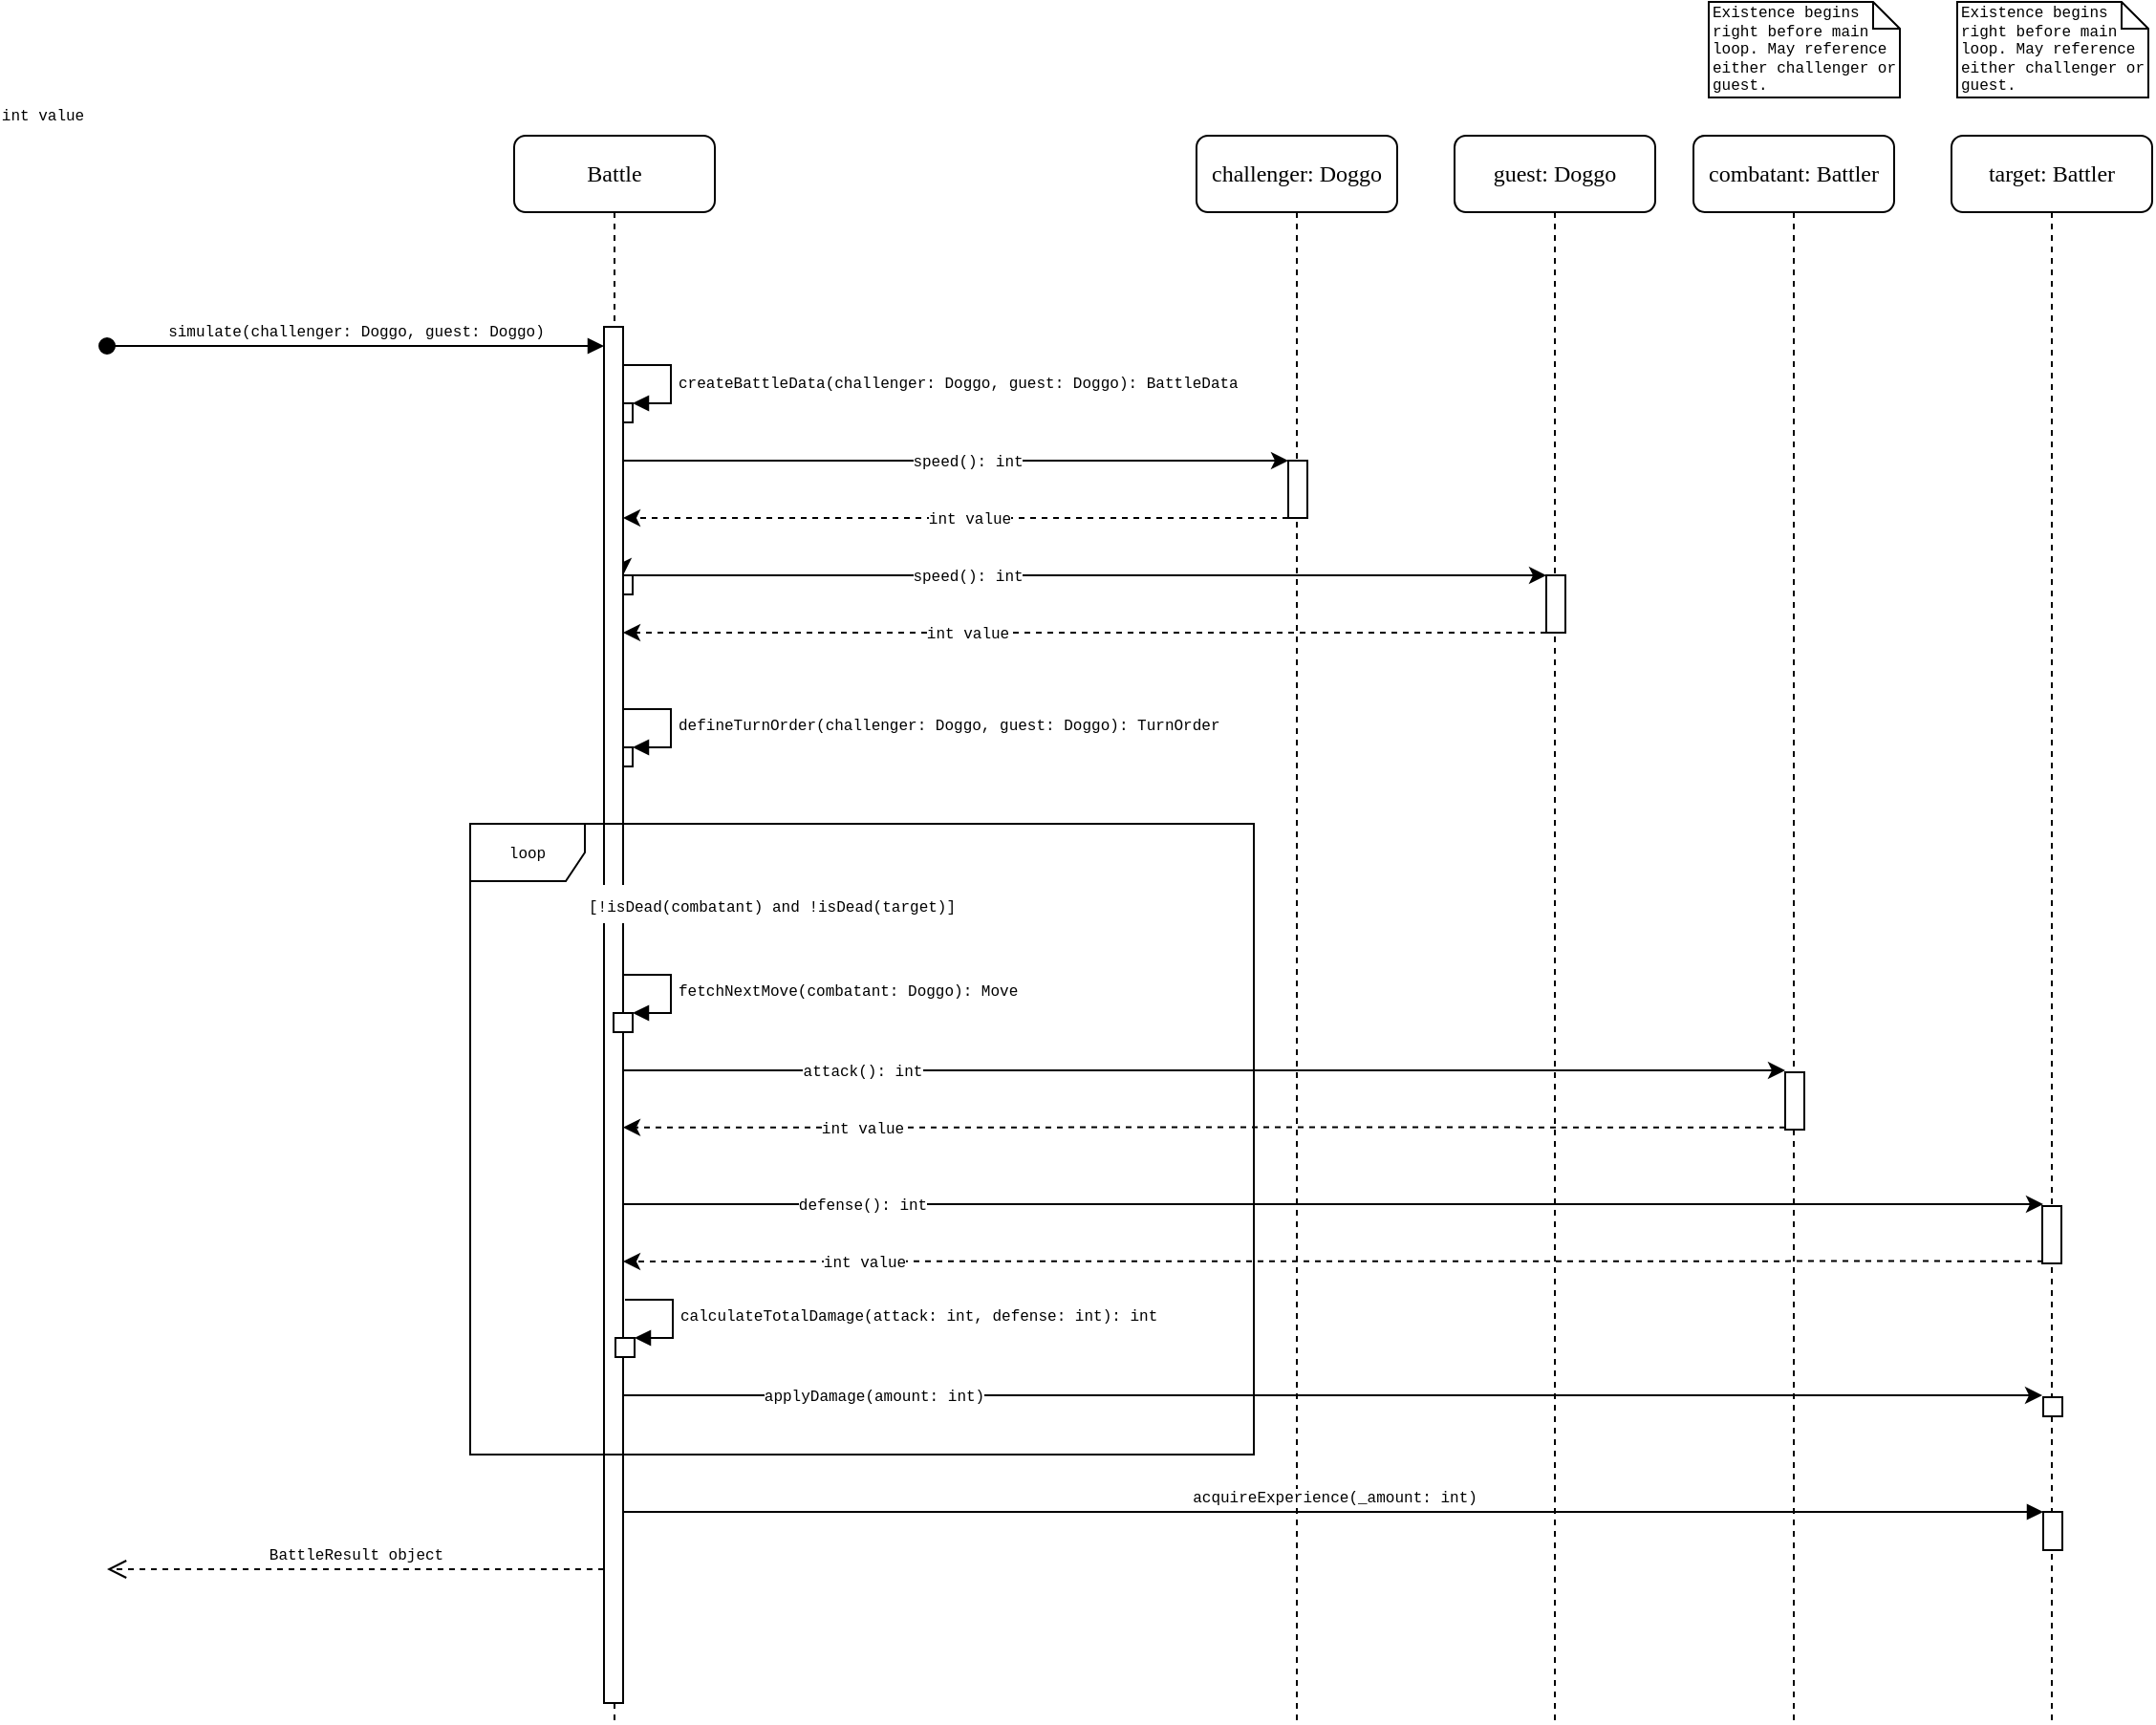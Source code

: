 <mxfile version="12.2.7" pages="1"><diagram name="Page-1" id="13e1069c-82ec-6db2-03f1-153e76fe0fe0"><mxGraphModel dx="1775" dy="446" grid="1" gridSize="10" guides="1" tooltips="1" connect="1" arrows="1" fold="1" page="1" pageScale="1" pageWidth="1100" pageHeight="850" background="#ffffff" math="0" shadow="0"><root><mxCell id="0"/><mxCell id="1" parent="0"/><mxCell id="7baba1c4bc27f4b0-8" value="Battle" style="shape=umlLifeline;perimeter=lifelinePerimeter;whiteSpace=wrap;html=1;container=1;collapsible=0;recursiveResize=0;outlineConnect=0;rounded=1;shadow=0;comic=0;labelBackgroundColor=none;strokeWidth=1;fontFamily=Verdana;fontSize=12;align=center;" parent="1" vertex="1"><mxGeometry x="253" y="90" width="105" height="830" as="geometry"/></mxCell><mxCell id="eYXDkgpgfmCp8LIvdUeb-2" value="&lt;font style=&quot;font-size: 8px&quot; face=&quot;Courier New&quot;&gt;createBattleData(challenger: Doggo, guest: Doggo): BattleData&lt;br&gt;&lt;/font&gt;" style="edgeStyle=orthogonalEdgeStyle;html=1;align=left;spacingLeft=2;endArrow=block;rounded=0;entryX=1;entryY=0;" edge="1" target="eYXDkgpgfmCp8LIvdUeb-1" parent="7baba1c4bc27f4b0-8"><mxGeometry relative="1" as="geometry"><mxPoint x="57" y="120" as="sourcePoint"/><Array as="points"><mxPoint x="82" y="120"/></Array></mxGeometry></mxCell><mxCell id="eYXDkgpgfmCp8LIvdUeb-51" value="" style="edgeStyle=none;rounded=0;orthogonalLoop=1;jettySize=auto;html=1;fontFamily=Courier New;fontSize=8;" edge="1" parent="7baba1c4bc27f4b0-8" source="eYXDkgpgfmCp8LIvdUeb-1" target="eYXDkgpgfmCp8LIvdUeb-50"><mxGeometry relative="1" as="geometry"/></mxCell><mxCell id="eYXDkgpgfmCp8LIvdUeb-1" value="" style="html=1;points=[];perimeter=orthogonalPerimeter;" vertex="1" parent="7baba1c4bc27f4b0-8"><mxGeometry x="52" y="140" width="10" height="10" as="geometry"/></mxCell><mxCell id="eYXDkgpgfmCp8LIvdUeb-50" value="" style="html=1;points=[];perimeter=orthogonalPerimeter;" vertex="1" parent="7baba1c4bc27f4b0-8"><mxGeometry x="52" y="230" width="10" height="10" as="geometry"/></mxCell><mxCell id="eYXDkgpgfmCp8LIvdUeb-26" value="defineTurnOrder(challenger: Doggo, guest: Doggo): TurnOrder" style="edgeStyle=orthogonalEdgeStyle;html=1;align=left;spacingLeft=2;endArrow=block;rounded=0;entryX=1;entryY=0;fontFamily=Courier New;fontSize=8;" edge="1" target="eYXDkgpgfmCp8LIvdUeb-25" parent="7baba1c4bc27f4b0-8"><mxGeometry relative="1" as="geometry"><mxPoint x="57" y="300" as="sourcePoint"/><Array as="points"><mxPoint x="82" y="300"/></Array></mxGeometry></mxCell><mxCell id="eYXDkgpgfmCp8LIvdUeb-25" value="" style="html=1;points=[];perimeter=orthogonalPerimeter;fontFamily=Courier New;fontSize=8;" vertex="1" parent="7baba1c4bc27f4b0-8"><mxGeometry x="52" y="320" width="10" height="10" as="geometry"/></mxCell><mxCell id="7baba1c4bc27f4b0-9" value="" style="html=1;points=[];perimeter=orthogonalPerimeter;rounded=0;shadow=0;comic=0;labelBackgroundColor=none;strokeWidth=1;fontFamily=Verdana;fontSize=12;align=center;" parent="1" vertex="1"><mxGeometry x="300" y="190" width="10" height="720" as="geometry"/></mxCell><mxCell id="eYXDkgpgfmCp8LIvdUeb-19" style="edgeStyle=orthogonalEdgeStyle;rounded=0;orthogonalLoop=1;jettySize=auto;html=1;fontFamily=Courier New;fontSize=8;dashed=1;" edge="1" parent="1" source="eYXDkgpgfmCp8LIvdUeb-10" target="7baba1c4bc27f4b0-9"><mxGeometry relative="1" as="geometry"><mxPoint x="657.5" y="349.966" as="sourcePoint"/><mxPoint x="310" y="349.966" as="targetPoint"/><Array as="points"><mxPoint x="470" y="350"/><mxPoint x="470" y="350"/></Array></mxGeometry></mxCell><mxCell id="eYXDkgpgfmCp8LIvdUeb-20" value="&lt;div&gt;int value&lt;/div&gt;" style="text;html=1;resizable=0;points=[];align=center;verticalAlign=middle;labelBackgroundColor=#ffffff;fontSize=8;fontFamily=Courier New;" vertex="1" connectable="0" parent="eYXDkgpgfmCp8LIvdUeb-19"><mxGeometry x="-0.059" y="1" relative="1" as="geometry"><mxPoint x="-75.5" y="-1" as="offset"/></mxGeometry></mxCell><mxCell id="eYXDkgpgfmCp8LIvdUeb-29" value="loop" style="shape=umlFrame;whiteSpace=wrap;html=1;fontFamily=Courier New;fontSize=8;" vertex="1" parent="1"><mxGeometry x="230" y="450" width="410" height="330" as="geometry"/></mxCell><mxCell id="eYXDkgpgfmCp8LIvdUeb-11" style="edgeStyle=orthogonalEdgeStyle;rounded=0;orthogonalLoop=1;jettySize=auto;html=1;" edge="1" parent="1" source="7baba1c4bc27f4b0-9" target="eYXDkgpgfmCp8LIvdUeb-7"><mxGeometry relative="1" as="geometry"><Array as="points"><mxPoint x="520" y="260"/><mxPoint x="520" y="260"/></Array></mxGeometry></mxCell><mxCell id="eYXDkgpgfmCp8LIvdUeb-14" value="speed(): int" style="text;html=1;resizable=0;points=[];align=center;verticalAlign=middle;labelBackgroundColor=#ffffff;fontFamily=Courier New;fontSize=8;" vertex="1" connectable="0" parent="eYXDkgpgfmCp8LIvdUeb-11"><mxGeometry x="0.21" y="-8" relative="1" as="geometry"><mxPoint x="-31" y="-8" as="offset"/></mxGeometry></mxCell><mxCell id="eYXDkgpgfmCp8LIvdUeb-17" style="edgeStyle=orthogonalEdgeStyle;rounded=0;orthogonalLoop=1;jettySize=auto;html=1;fontFamily=Courier New;fontSize=8;" edge="1" parent="1" source="7baba1c4bc27f4b0-9" target="eYXDkgpgfmCp8LIvdUeb-10"><mxGeometry relative="1" as="geometry"><Array as="points"><mxPoint x="620" y="320"/><mxPoint x="620" y="320"/></Array></mxGeometry></mxCell><mxCell id="eYXDkgpgfmCp8LIvdUeb-18" value="speed(): int" style="text;html=1;resizable=0;points=[];align=center;verticalAlign=middle;labelBackgroundColor=#ffffff;fontSize=8;fontFamily=Courier New;" vertex="1" connectable="0" parent="eYXDkgpgfmCp8LIvdUeb-17"><mxGeometry x="0.286" y="-51" relative="1" as="geometry"><mxPoint x="-131" y="-51" as="offset"/></mxGeometry></mxCell><mxCell id="eYXDkgpgfmCp8LIvdUeb-55" style="edgeStyle=none;rounded=0;orthogonalLoop=1;jettySize=auto;html=1;fontFamily=Courier New;fontSize=8;" edge="1" parent="1"><mxGeometry relative="1" as="geometry"><mxPoint x="310" y="749" as="sourcePoint"/><mxPoint x="1052.5" y="749" as="targetPoint"/><Array as="points"><mxPoint x="930" y="749"/></Array></mxGeometry></mxCell><mxCell id="eYXDkgpgfmCp8LIvdUeb-60" value="applyDamage(amount: int)" style="text;html=1;resizable=0;points=[];align=center;verticalAlign=middle;labelBackgroundColor=#ffffff;fontFamily=Courier New;fontSize=8;" vertex="1" connectable="0" parent="eYXDkgpgfmCp8LIvdUeb-55"><mxGeometry x="-0.648" relative="1" as="geometry"><mxPoint as="offset"/></mxGeometry></mxCell><mxCell id="eMtkbUYUv0j4u2hBp3Lu-20" value="" style="endArrow=classic;html=1;" parent="1" target="7baba1c4bc27f4b0-9" edge="1"><mxGeometry width="50" height="50" relative="1" as="geometry"><mxPoint x="300" y="210.0" as="sourcePoint"/><mxPoint x="555" y="210.0" as="targetPoint"/><Array as="points"/></mxGeometry></mxCell><mxCell id="eMtkbUYUv0j4u2hBp3Lu-30" value="&lt;div&gt;simulate(challenger: Doggo, guest: Doggo)&lt;/div&gt;" style="html=1;verticalAlign=bottom;startArrow=oval;startFill=1;endArrow=block;startSize=8;fontFamily=Courier New;fontSize=8;" parent="1" target="7baba1c4bc27f4b0-9" edge="1"><mxGeometry width="60" relative="1" as="geometry"><mxPoint x="40" y="200" as="sourcePoint"/><mxPoint x="230" y="200" as="targetPoint"/></mxGeometry></mxCell><mxCell id="eYXDkgpgfmCp8LIvdUeb-3" value="challenger: Doggo" style="shape=umlLifeline;perimeter=lifelinePerimeter;whiteSpace=wrap;html=1;container=1;collapsible=0;recursiveResize=0;outlineConnect=0;rounded=1;shadow=0;comic=0;labelBackgroundColor=none;strokeWidth=1;fontFamily=Verdana;fontSize=12;align=center;" vertex="1" parent="1"><mxGeometry x="610" y="90" width="105" height="830" as="geometry"/></mxCell><mxCell id="eYXDkgpgfmCp8LIvdUeb-7" value="" style="html=1;points=[];perimeter=orthogonalPerimeter;rounded=0;shadow=0;comic=0;labelBackgroundColor=none;strokeWidth=1;fontFamily=Verdana;fontSize=12;align=center;" vertex="1" parent="eYXDkgpgfmCp8LIvdUeb-3"><mxGeometry x="48" y="170" width="10" height="30" as="geometry"/></mxCell><mxCell id="eYXDkgpgfmCp8LIvdUeb-8" value="guest: Doggo" style="shape=umlLifeline;perimeter=lifelinePerimeter;whiteSpace=wrap;html=1;container=1;collapsible=0;recursiveResize=0;outlineConnect=0;rounded=1;shadow=0;comic=0;labelBackgroundColor=none;strokeWidth=1;fontFamily=Verdana;fontSize=12;align=center;" vertex="1" parent="1"><mxGeometry x="745" y="90" width="105" height="830" as="geometry"/></mxCell><mxCell id="eYXDkgpgfmCp8LIvdUeb-10" value="" style="html=1;points=[];perimeter=orthogonalPerimeter;rounded=0;shadow=0;comic=0;labelBackgroundColor=none;strokeWidth=1;fontFamily=Verdana;fontSize=12;align=center;" vertex="1" parent="eYXDkgpgfmCp8LIvdUeb-8"><mxGeometry x="48" y="230" width="10" height="30" as="geometry"/></mxCell><mxCell id="eYXDkgpgfmCp8LIvdUeb-15" style="edgeStyle=orthogonalEdgeStyle;rounded=0;orthogonalLoop=1;jettySize=auto;html=1;fontFamily=Courier New;fontSize=8;dashed=1;" edge="1" parent="1" source="eYXDkgpgfmCp8LIvdUeb-7" target="7baba1c4bc27f4b0-9"><mxGeometry relative="1" as="geometry"><Array as="points"><mxPoint x="500" y="290"/><mxPoint x="500" y="290"/></Array></mxGeometry></mxCell><mxCell id="eYXDkgpgfmCp8LIvdUeb-16" value="&lt;div&gt;int value&lt;/div&gt;" style="text;html=1;resizable=0;points=[];align=center;verticalAlign=middle;labelBackgroundColor=#ffffff;fontSize=8;fontFamily=Courier New;" vertex="1" connectable="0" parent="eYXDkgpgfmCp8LIvdUeb-15"><mxGeometry x="-0.059" y="1" relative="1" as="geometry"><mxPoint x="-4" y="-1" as="offset"/></mxGeometry></mxCell><mxCell id="eYXDkgpgfmCp8LIvdUeb-31" value="fetchNextMove(combatant: Doggo): Move" style="edgeStyle=orthogonalEdgeStyle;html=1;align=left;spacingLeft=2;endArrow=block;rounded=0;entryX=1;entryY=0;fontFamily=Courier New;fontSize=8;" edge="1" target="eYXDkgpgfmCp8LIvdUeb-30" parent="1"><mxGeometry relative="1" as="geometry"><mxPoint x="310" y="529" as="sourcePoint"/><Array as="points"><mxPoint x="335" y="529"/><mxPoint x="335" y="549"/></Array></mxGeometry></mxCell><mxCell id="eYXDkgpgfmCp8LIvdUeb-41" value="&lt;div&gt;int value&lt;/div&gt;" style="text;html=1;resizable=0;points=[];align=center;verticalAlign=middle;labelBackgroundColor=#ffffff;fontSize=8;fontFamily=Courier New;" vertex="1" connectable="0" parent="1"><mxGeometry x="-0.059" y="1" relative="1" as="geometry"><mxPoint x="5.5" y="79" as="offset"/></mxGeometry></mxCell><mxCell id="eYXDkgpgfmCp8LIvdUeb-44" value="combatant: Battler" style="shape=umlLifeline;perimeter=lifelinePerimeter;whiteSpace=wrap;html=1;container=1;collapsible=0;recursiveResize=0;outlineConnect=0;rounded=1;shadow=0;comic=0;labelBackgroundColor=none;strokeWidth=1;fontFamily=Verdana;fontSize=12;align=center;" vertex="1" parent="1"><mxGeometry x="870" y="90" width="105" height="830" as="geometry"/></mxCell><mxCell id="eYXDkgpgfmCp8LIvdUeb-45" value="" style="html=1;points=[];perimeter=orthogonalPerimeter;rounded=0;shadow=0;comic=0;labelBackgroundColor=none;strokeWidth=1;fontFamily=Verdana;fontSize=12;align=center;" vertex="1" parent="eYXDkgpgfmCp8LIvdUeb-44"><mxGeometry x="48" y="490" width="10" height="30" as="geometry"/></mxCell><mxCell id="eYXDkgpgfmCp8LIvdUeb-46" value="target: Battler" style="shape=umlLifeline;perimeter=lifelinePerimeter;whiteSpace=wrap;html=1;container=1;collapsible=0;recursiveResize=0;outlineConnect=0;rounded=1;shadow=0;comic=0;labelBackgroundColor=none;strokeWidth=1;fontFamily=Verdana;fontSize=12;align=center;" vertex="1" parent="1"><mxGeometry x="1005" y="90" width="105" height="830" as="geometry"/></mxCell><mxCell id="eYXDkgpgfmCp8LIvdUeb-47" value="" style="html=1;points=[];perimeter=orthogonalPerimeter;rounded=0;shadow=0;comic=0;labelBackgroundColor=none;strokeWidth=1;fontFamily=Verdana;fontSize=12;align=center;" vertex="1" parent="eYXDkgpgfmCp8LIvdUeb-46"><mxGeometry x="47.5" y="560" width="10" height="30" as="geometry"/></mxCell><mxCell id="eYXDkgpgfmCp8LIvdUeb-57" value="" style="html=1;points=[];perimeter=orthogonalPerimeter;" vertex="1" parent="eYXDkgpgfmCp8LIvdUeb-46"><mxGeometry x="48" y="660" width="10" height="10" as="geometry"/></mxCell><mxCell id="eYXDkgpgfmCp8LIvdUeb-68" value="" style="html=1;points=[];perimeter=orthogonalPerimeter;fillColor=#ffffff;fontFamily=Courier New;fontSize=8;" vertex="1" parent="eYXDkgpgfmCp8LIvdUeb-46"><mxGeometry x="48" y="720" width="10" height="20" as="geometry"/></mxCell><mxCell id="eYXDkgpgfmCp8LIvdUeb-48" value="Existence begins right before main loop. May reference either challenger or guest." style="shape=note;whiteSpace=wrap;html=1;size=14;verticalAlign=top;align=left;spacingTop=-6;fontFamily=Courier New;fontSize=8;" vertex="1" parent="1"><mxGeometry x="878" y="20" width="100" height="50" as="geometry"/></mxCell><mxCell id="eYXDkgpgfmCp8LIvdUeb-49" value="Existence begins right before main loop. May reference either challenger or guest." style="shape=note;whiteSpace=wrap;html=1;size=14;verticalAlign=top;align=left;spacingTop=-6;fontFamily=Courier New;fontSize=8;" vertex="1" parent="1"><mxGeometry x="1008" y="20" width="100" height="50" as="geometry"/></mxCell><mxCell id="eYXDkgpgfmCp8LIvdUeb-30" value="" style="html=1;points=[];perimeter=orthogonalPerimeter;fontFamily=Courier New;fontSize=8;" vertex="1" parent="1"><mxGeometry x="305" y="549" width="10" height="10" as="geometry"/></mxCell><mxCell id="eYXDkgpgfmCp8LIvdUeb-53" value="" style="html=1;points=[];perimeter=orthogonalPerimeter;" vertex="1" parent="1"><mxGeometry x="306" y="719" width="10" height="10" as="geometry"/></mxCell><mxCell id="eYXDkgpgfmCp8LIvdUeb-54" value="calculateTotalDamage(attack: int, defense: int): int" style="edgeStyle=orthogonalEdgeStyle;html=1;align=left;spacingLeft=2;endArrow=block;rounded=0;entryX=1;entryY=0;fontFamily=Courier New;fontSize=8;" edge="1" target="eYXDkgpgfmCp8LIvdUeb-53" parent="1"><mxGeometry relative="1" as="geometry"><mxPoint x="311" y="699" as="sourcePoint"/><Array as="points"><mxPoint x="336" y="699"/></Array></mxGeometry></mxCell><mxCell id="eYXDkgpgfmCp8LIvdUeb-61" value="&lt;font style=&quot;font-size: 8px&quot; face=&quot;Courier New&quot;&gt;[!isDead(combatant) and !isDead(target)]&lt;br&gt;&lt;/font&gt;" style="text;html=1;strokeColor=none;fillColor=#ffffff;align=center;verticalAlign=middle;whiteSpace=wrap;rounded=0;" vertex="1" parent="1"><mxGeometry x="286" y="482" width="204" height="20" as="geometry"/></mxCell><mxCell id="eYXDkgpgfmCp8LIvdUeb-37" style="edgeStyle=orthogonalEdgeStyle;rounded=0;orthogonalLoop=1;jettySize=auto;html=1;fontFamily=Courier New;fontSize=8;dashed=1;" edge="1" parent="1"><mxGeometry relative="1" as="geometry"><mxPoint x="918" y="608.833" as="sourcePoint"/><mxPoint x="310" y="608.833" as="targetPoint"/><Array as="points"><mxPoint x="700" y="609"/><mxPoint x="700" y="609"/></Array></mxGeometry></mxCell><mxCell id="eYXDkgpgfmCp8LIvdUeb-38" value="&lt;div&gt;int value&lt;/div&gt;" style="text;html=1;resizable=0;points=[];align=center;verticalAlign=middle;labelBackgroundColor=#ffffff;fontSize=8;fontFamily=Courier New;" vertex="1" connectable="0" parent="eYXDkgpgfmCp8LIvdUeb-37"><mxGeometry x="-0.059" y="1" relative="1" as="geometry"><mxPoint x="-197" y="-1" as="offset"/></mxGeometry></mxCell><mxCell id="eYXDkgpgfmCp8LIvdUeb-39" style="edgeStyle=none;rounded=0;orthogonalLoop=1;jettySize=auto;html=1;fontFamily=Courier New;fontSize=8;" edge="1" parent="1" source="7baba1c4bc27f4b0-9"><mxGeometry relative="1" as="geometry"><mxPoint x="310" y="649" as="sourcePoint"/><mxPoint x="1053" y="649" as="targetPoint"/><Array as="points"><mxPoint x="650" y="649"/></Array></mxGeometry></mxCell><mxCell id="eYXDkgpgfmCp8LIvdUeb-40" value="defense(): int" style="text;html=1;resizable=0;points=[];align=center;verticalAlign=middle;labelBackgroundColor=#ffffff;fontSize=8;fontFamily=Courier New;" vertex="1" connectable="0" parent="eYXDkgpgfmCp8LIvdUeb-39"><mxGeometry x="0.954" y="-188" relative="1" as="geometry"><mxPoint x="-601" y="-188" as="offset"/></mxGeometry></mxCell><mxCell id="eYXDkgpgfmCp8LIvdUeb-42" style="edgeStyle=orthogonalEdgeStyle;rounded=0;orthogonalLoop=1;jettySize=auto;html=1;fontFamily=Courier New;fontSize=8;dashed=1;" edge="1" parent="1"><mxGeometry relative="1" as="geometry"><mxPoint x="1053" y="678.833" as="sourcePoint"/><mxPoint x="310" y="678.966" as="targetPoint"/><Array as="points"><mxPoint x="970" y="679"/><mxPoint x="970" y="679"/></Array></mxGeometry></mxCell><mxCell id="eYXDkgpgfmCp8LIvdUeb-43" value="&lt;div&gt;int value&lt;/div&gt;" style="text;html=1;resizable=0;points=[];align=center;verticalAlign=middle;labelBackgroundColor=#ffffff;fontSize=8;fontFamily=Courier New;" vertex="1" connectable="0" parent="eYXDkgpgfmCp8LIvdUeb-42"><mxGeometry x="-0.059" y="1" relative="1" as="geometry"><mxPoint x="-268" y="-1" as="offset"/></mxGeometry></mxCell><mxCell id="eYXDkgpgfmCp8LIvdUeb-35" style="edgeStyle=none;rounded=0;orthogonalLoop=1;jettySize=auto;html=1;fontFamily=Courier New;fontSize=8;" edge="1" parent="1"><mxGeometry relative="1" as="geometry"><mxPoint x="310" y="579" as="sourcePoint"/><mxPoint x="918" y="579" as="targetPoint"/><Array as="points"><mxPoint x="650" y="579"/></Array></mxGeometry></mxCell><mxCell id="eYXDkgpgfmCp8LIvdUeb-36" value="attack(): int" style="text;html=1;resizable=0;points=[];align=center;verticalAlign=middle;labelBackgroundColor=#ffffff;fontSize=8;fontFamily=Courier New;" vertex="1" connectable="0" parent="eYXDkgpgfmCp8LIvdUeb-35"><mxGeometry x="0.954" y="-188" relative="1" as="geometry"><mxPoint x="-469" y="-188" as="offset"/></mxGeometry></mxCell><mxCell id="eYXDkgpgfmCp8LIvdUeb-69" value="acquireExperience(_amount: int)" style="html=1;verticalAlign=bottom;endArrow=block;entryX=0;entryY=0;fontFamily=Courier New;fontSize=8;" edge="1" target="eYXDkgpgfmCp8LIvdUeb-68" parent="1" source="7baba1c4bc27f4b0-9"><mxGeometry relative="1" as="geometry"><mxPoint x="983" y="810" as="sourcePoint"/></mxGeometry></mxCell><mxCell id="eYXDkgpgfmCp8LIvdUeb-71" value="BattleResult object" style="html=1;verticalAlign=bottom;endArrow=open;dashed=1;endSize=8;fontFamily=Courier New;fontSize=8;" edge="1" parent="1" source="7baba1c4bc27f4b0-9"><mxGeometry relative="1" as="geometry"><mxPoint x="300" y="840" as="sourcePoint"/><mxPoint x="40" y="840" as="targetPoint"/></mxGeometry></mxCell></root></mxGraphModel></diagram></mxfile>